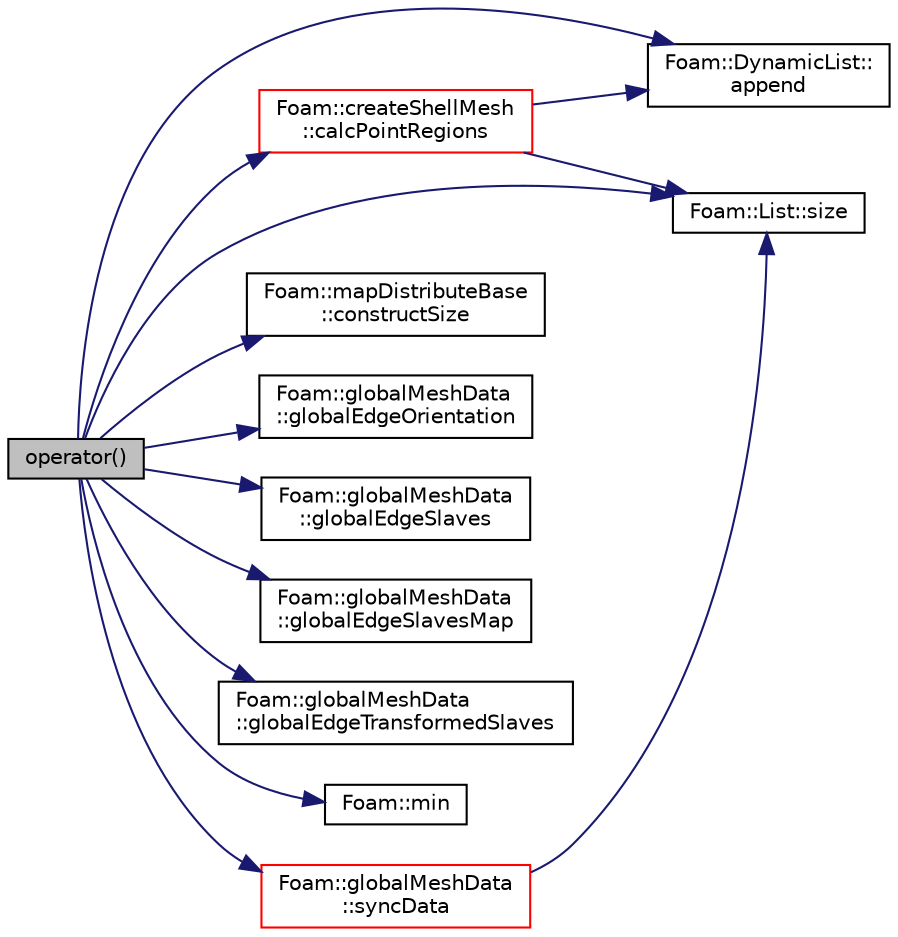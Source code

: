 digraph "operator()"
{
  bgcolor="transparent";
  edge [fontname="Helvetica",fontsize="10",labelfontname="Helvetica",labelfontsize="10"];
  node [fontname="Helvetica",fontsize="10",shape=record];
  rankdir="LR";
  Node0 [label="operator()",height=0.2,width=0.4,color="black", fillcolor="grey75", style="filled", fontcolor="black"];
  Node0 -> Node1 [color="midnightblue",fontsize="10",style="solid",fontname="Helvetica"];
  Node1 [label="Foam::DynamicList::\lappend",height=0.2,width=0.4,color="black",URL="$a27005.html#a7b67b42af715604376ad63a681dee6d8",tooltip="Append an element at the end of the list. "];
  Node0 -> Node2 [color="midnightblue",fontsize="10",style="solid",fontname="Helvetica"];
  Node2 [label="Foam::createShellMesh\l::calcPointRegions",height=0.2,width=0.4,color="red",URL="$a22181.html#abd09fd2558d9fc41e9a503ce2976fe5f",tooltip="Helper: calculate point regions. The point region is the. "];
  Node2 -> Node1 [color="midnightblue",fontsize="10",style="solid",fontname="Helvetica"];
  Node2 -> Node83 [color="midnightblue",fontsize="10",style="solid",fontname="Helvetica"];
  Node83 [label="Foam::List::size",height=0.2,width=0.4,color="black",URL="$a26833.html#a8a5f6fa29bd4b500caf186f60245b384",tooltip="Override size to be inconsistent with allocated storage. "];
  Node0 -> Node94 [color="midnightblue",fontsize="10",style="solid",fontname="Helvetica"];
  Node94 [label="Foam::mapDistributeBase\l::constructSize",height=0.2,width=0.4,color="black",URL="$a28525.html#aafa5c5eaac08986c309d43bb80c2ab1f",tooltip="Constructed data size. "];
  Node0 -> Node95 [color="midnightblue",fontsize="10",style="solid",fontname="Helvetica"];
  Node95 [label="Foam::globalMeshData\l::globalEdgeOrientation",height=0.2,width=0.4,color="black",URL="$a28485.html#a04938f0c74cb65369f2e3f4528b6b57e",tooltip="Is my edge same orientation as master edge. "];
  Node0 -> Node96 [color="midnightblue",fontsize="10",style="solid",fontname="Helvetica"];
  Node96 [label="Foam::globalMeshData\l::globalEdgeSlaves",height=0.2,width=0.4,color="black",URL="$a28485.html#afa581a6489608d506bd89d856d025035"];
  Node0 -> Node97 [color="midnightblue",fontsize="10",style="solid",fontname="Helvetica"];
  Node97 [label="Foam::globalMeshData\l::globalEdgeSlavesMap",height=0.2,width=0.4,color="black",URL="$a28485.html#a8ade9363e1031c5b5623b27388bf9252"];
  Node0 -> Node98 [color="midnightblue",fontsize="10",style="solid",fontname="Helvetica"];
  Node98 [label="Foam::globalMeshData\l::globalEdgeTransformedSlaves",height=0.2,width=0.4,color="black",URL="$a28485.html#a26441ca5632603facc931e1293df059d"];
  Node0 -> Node99 [color="midnightblue",fontsize="10",style="solid",fontname="Helvetica"];
  Node99 [label="Foam::min",height=0.2,width=0.4,color="black",URL="$a21851.html#a253e112ad2d56d96230ff39ea7f442dc"];
  Node0 -> Node83 [color="midnightblue",fontsize="10",style="solid",fontname="Helvetica"];
  Node0 -> Node100 [color="midnightblue",fontsize="10",style="solid",fontname="Helvetica"];
  Node100 [label="Foam::globalMeshData\l::syncData",height=0.2,width=0.4,color="red",URL="$a28485.html#a81fffc5ec4bfe50dd3ba0a3ca38ee2f1",tooltip="Helper: synchronise data with transforms. "];
  Node100 -> Node83 [color="midnightblue",fontsize="10",style="solid",fontname="Helvetica"];
}
